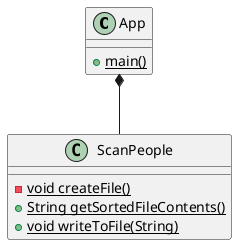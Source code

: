 @startuml
'https://plantuml.com/class-diagram

class App
App : {static} +main()

class ScanPeople {
    {static} -void createFile()
    {static} +String getSortedFileContents()
    {static} +void writeToFile(String)
}

App *-- ScanPeople

@enduml